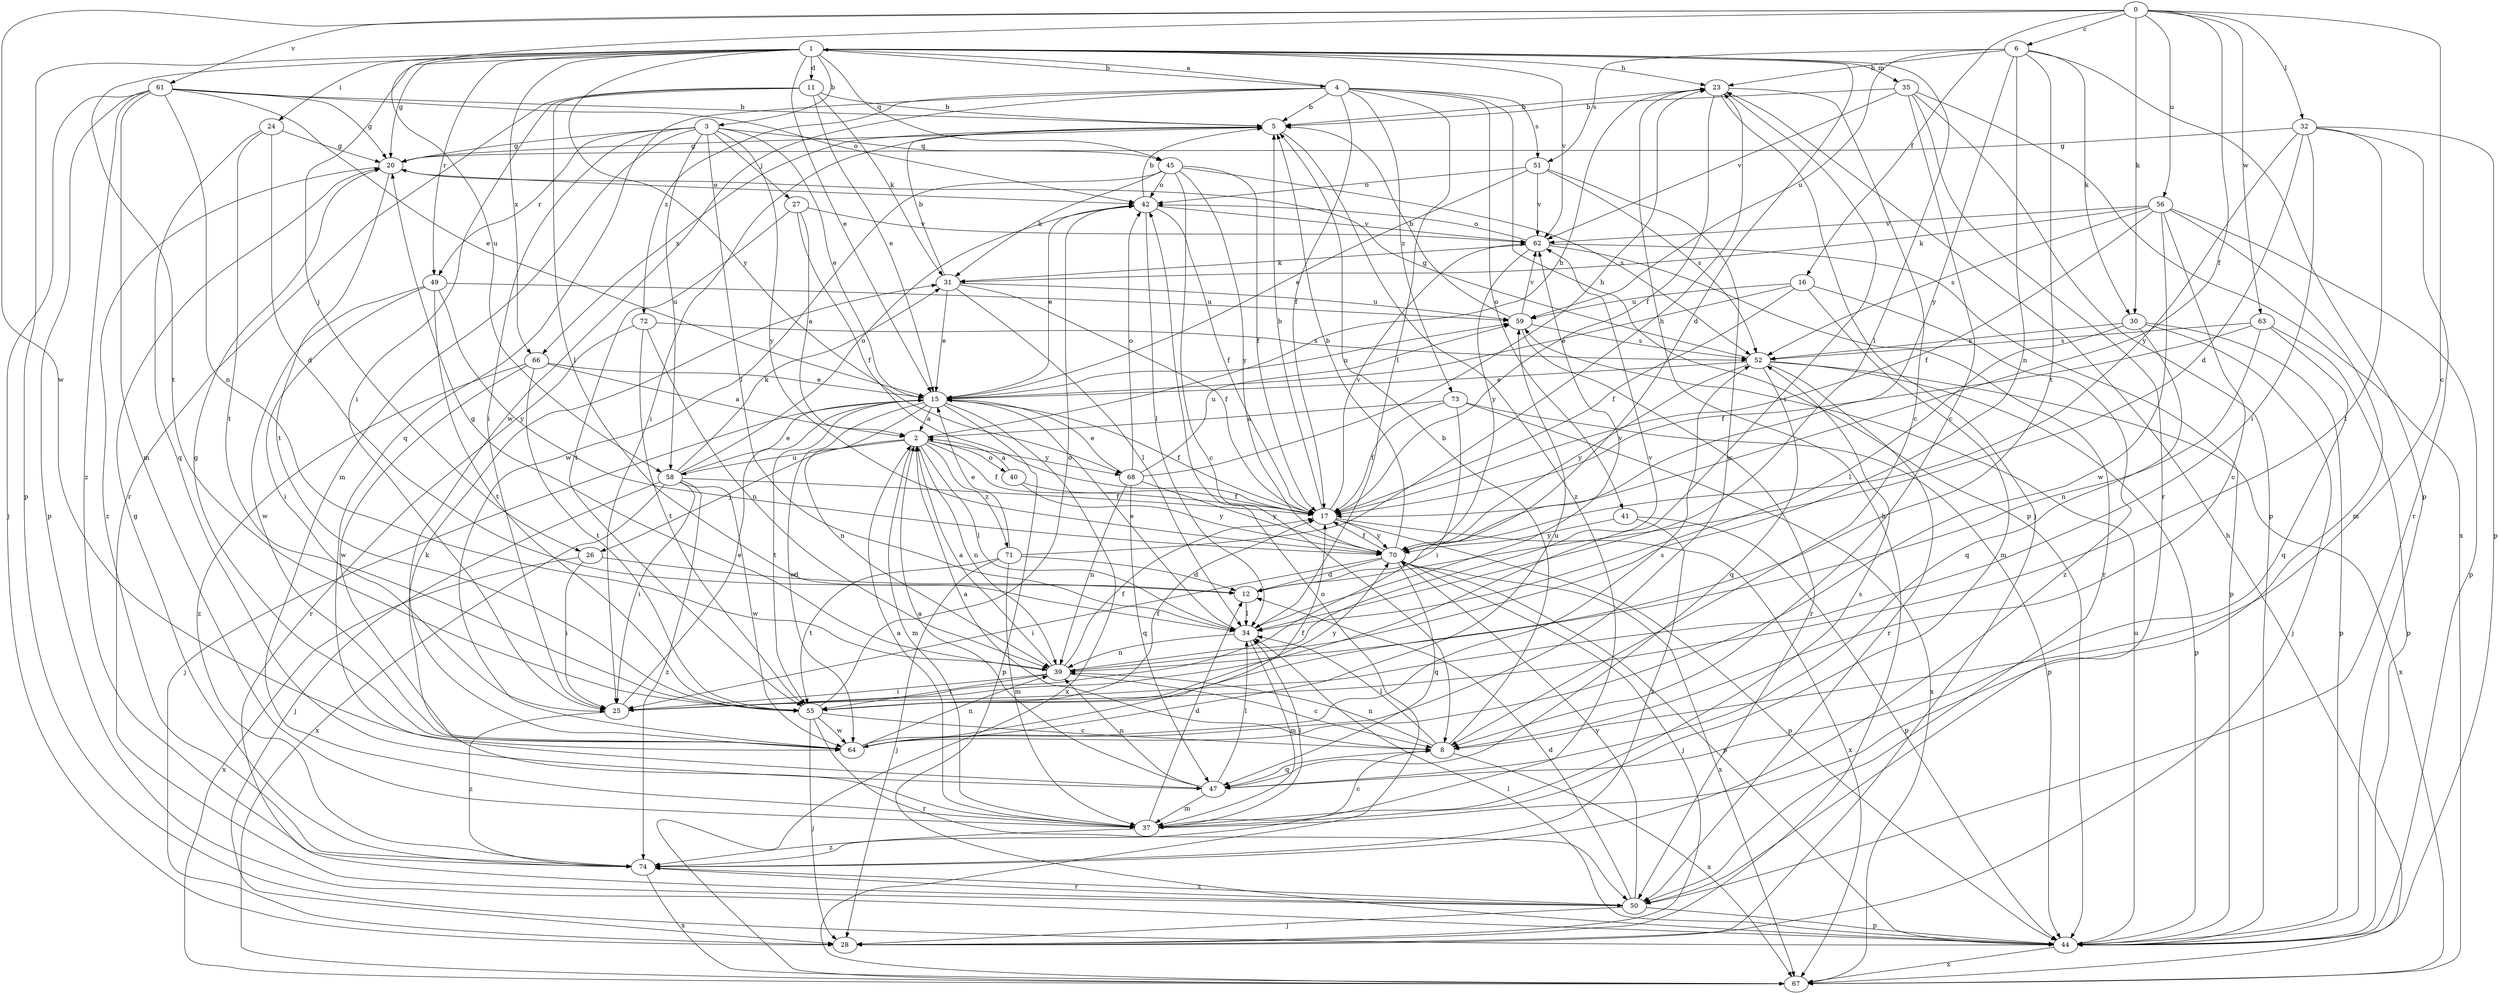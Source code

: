 strict digraph  {
0;
1;
2;
3;
4;
5;
6;
8;
11;
12;
15;
16;
17;
20;
23;
24;
25;
26;
27;
28;
30;
31;
32;
34;
35;
37;
39;
40;
41;
42;
44;
45;
47;
49;
50;
51;
52;
55;
56;
58;
59;
61;
62;
63;
64;
66;
67;
68;
70;
71;
72;
73;
74;
0 -> 6  [label=c];
0 -> 8  [label=c];
0 -> 16  [label=f];
0 -> 17  [label=f];
0 -> 30  [label=k];
0 -> 32  [label=l];
0 -> 56  [label=u];
0 -> 58  [label=u];
0 -> 61  [label=v];
0 -> 63  [label=w];
0 -> 64  [label=w];
1 -> 3  [label=b];
1 -> 4  [label=b];
1 -> 11  [label=d];
1 -> 12  [label=d];
1 -> 15  [label=e];
1 -> 20  [label=g];
1 -> 23  [label=h];
1 -> 24  [label=i];
1 -> 26  [label=j];
1 -> 34  [label=l];
1 -> 35  [label=m];
1 -> 44  [label=p];
1 -> 45  [label=q];
1 -> 49  [label=r];
1 -> 55  [label=t];
1 -> 62  [label=v];
1 -> 66  [label=x];
1 -> 68  [label=y];
2 -> 17  [label=f];
2 -> 23  [label=h];
2 -> 26  [label=j];
2 -> 34  [label=l];
2 -> 37  [label=m];
2 -> 39  [label=n];
2 -> 40  [label=o];
2 -> 58  [label=u];
2 -> 68  [label=y];
2 -> 71  [label=z];
3 -> 15  [label=e];
3 -> 20  [label=g];
3 -> 25  [label=i];
3 -> 27  [label=j];
3 -> 34  [label=l];
3 -> 37  [label=m];
3 -> 45  [label=q];
3 -> 49  [label=r];
3 -> 58  [label=u];
3 -> 70  [label=y];
4 -> 1  [label=a];
4 -> 5  [label=b];
4 -> 17  [label=f];
4 -> 34  [label=l];
4 -> 41  [label=o];
4 -> 44  [label=p];
4 -> 47  [label=q];
4 -> 51  [label=s];
4 -> 64  [label=w];
4 -> 72  [label=z];
4 -> 73  [label=z];
5 -> 20  [label=g];
5 -> 25  [label=i];
5 -> 66  [label=x];
5 -> 74  [label=z];
6 -> 23  [label=h];
6 -> 30  [label=k];
6 -> 39  [label=n];
6 -> 44  [label=p];
6 -> 51  [label=s];
6 -> 55  [label=t];
6 -> 59  [label=u];
6 -> 70  [label=y];
8 -> 2  [label=a];
8 -> 5  [label=b];
8 -> 34  [label=l];
8 -> 39  [label=n];
8 -> 47  [label=q];
8 -> 67  [label=x];
11 -> 5  [label=b];
11 -> 15  [label=e];
11 -> 25  [label=i];
11 -> 31  [label=k];
11 -> 34  [label=l];
11 -> 50  [label=r];
12 -> 34  [label=l];
15 -> 2  [label=a];
15 -> 17  [label=f];
15 -> 28  [label=j];
15 -> 39  [label=n];
15 -> 44  [label=p];
15 -> 55  [label=t];
15 -> 59  [label=u];
15 -> 64  [label=w];
15 -> 67  [label=x];
16 -> 15  [label=e];
16 -> 17  [label=f];
16 -> 37  [label=m];
16 -> 59  [label=u];
16 -> 74  [label=z];
17 -> 5  [label=b];
17 -> 44  [label=p];
17 -> 62  [label=v];
17 -> 67  [label=x];
17 -> 70  [label=y];
20 -> 42  [label=o];
20 -> 55  [label=t];
20 -> 74  [label=z];
23 -> 5  [label=b];
23 -> 8  [label=c];
23 -> 17  [label=f];
23 -> 25  [label=i];
23 -> 28  [label=j];
24 -> 12  [label=d];
24 -> 20  [label=g];
24 -> 47  [label=q];
24 -> 55  [label=t];
25 -> 15  [label=e];
25 -> 74  [label=z];
26 -> 12  [label=d];
26 -> 25  [label=i];
26 -> 67  [label=x];
27 -> 2  [label=a];
27 -> 17  [label=f];
27 -> 55  [label=t];
27 -> 62  [label=v];
28 -> 23  [label=h];
30 -> 28  [label=j];
30 -> 34  [label=l];
30 -> 44  [label=p];
30 -> 47  [label=q];
30 -> 52  [label=s];
31 -> 5  [label=b];
31 -> 15  [label=e];
31 -> 17  [label=f];
31 -> 34  [label=l];
31 -> 59  [label=u];
32 -> 12  [label=d];
32 -> 20  [label=g];
32 -> 25  [label=i];
32 -> 44  [label=p];
32 -> 50  [label=r];
32 -> 55  [label=t];
32 -> 70  [label=y];
34 -> 15  [label=e];
34 -> 37  [label=m];
34 -> 39  [label=n];
34 -> 62  [label=v];
35 -> 5  [label=b];
35 -> 8  [label=c];
35 -> 44  [label=p];
35 -> 50  [label=r];
35 -> 62  [label=v];
35 -> 67  [label=x];
37 -> 2  [label=a];
37 -> 8  [label=c];
37 -> 12  [label=d];
37 -> 31  [label=k];
37 -> 34  [label=l];
37 -> 52  [label=s];
37 -> 74  [label=z];
39 -> 2  [label=a];
39 -> 8  [label=c];
39 -> 17  [label=f];
39 -> 20  [label=g];
39 -> 25  [label=i];
39 -> 55  [label=t];
39 -> 62  [label=v];
40 -> 2  [label=a];
40 -> 17  [label=f];
40 -> 70  [label=y];
41 -> 44  [label=p];
41 -> 70  [label=y];
41 -> 74  [label=z];
42 -> 5  [label=b];
42 -> 15  [label=e];
42 -> 17  [label=f];
42 -> 34  [label=l];
42 -> 62  [label=v];
44 -> 34  [label=l];
44 -> 59  [label=u];
44 -> 67  [label=x];
45 -> 8  [label=c];
45 -> 17  [label=f];
45 -> 31  [label=k];
45 -> 42  [label=o];
45 -> 52  [label=s];
45 -> 64  [label=w];
45 -> 70  [label=y];
47 -> 2  [label=a];
47 -> 34  [label=l];
47 -> 37  [label=m];
47 -> 39  [label=n];
49 -> 25  [label=i];
49 -> 55  [label=t];
49 -> 59  [label=u];
49 -> 64  [label=w];
49 -> 70  [label=y];
50 -> 12  [label=d];
50 -> 28  [label=j];
50 -> 44  [label=p];
50 -> 70  [label=y];
50 -> 74  [label=z];
51 -> 15  [label=e];
51 -> 42  [label=o];
51 -> 52  [label=s];
51 -> 62  [label=v];
51 -> 64  [label=w];
52 -> 15  [label=e];
52 -> 20  [label=g];
52 -> 44  [label=p];
52 -> 47  [label=q];
52 -> 50  [label=r];
52 -> 67  [label=x];
52 -> 70  [label=y];
55 -> 8  [label=c];
55 -> 17  [label=f];
55 -> 28  [label=j];
55 -> 42  [label=o];
55 -> 50  [label=r];
55 -> 64  [label=w];
55 -> 70  [label=y];
56 -> 8  [label=c];
56 -> 17  [label=f];
56 -> 31  [label=k];
56 -> 37  [label=m];
56 -> 44  [label=p];
56 -> 52  [label=s];
56 -> 62  [label=v];
56 -> 64  [label=w];
58 -> 15  [label=e];
58 -> 17  [label=f];
58 -> 25  [label=i];
58 -> 28  [label=j];
58 -> 31  [label=k];
58 -> 42  [label=o];
58 -> 64  [label=w];
58 -> 67  [label=x];
58 -> 74  [label=z];
59 -> 5  [label=b];
59 -> 50  [label=r];
59 -> 52  [label=s];
59 -> 62  [label=v];
61 -> 5  [label=b];
61 -> 15  [label=e];
61 -> 20  [label=g];
61 -> 28  [label=j];
61 -> 37  [label=m];
61 -> 39  [label=n];
61 -> 42  [label=o];
61 -> 44  [label=p];
61 -> 74  [label=z];
62 -> 31  [label=k];
62 -> 42  [label=o];
62 -> 44  [label=p];
62 -> 50  [label=r];
62 -> 70  [label=y];
63 -> 17  [label=f];
63 -> 39  [label=n];
63 -> 44  [label=p];
63 -> 47  [label=q];
63 -> 52  [label=s];
64 -> 17  [label=f];
64 -> 20  [label=g];
64 -> 39  [label=n];
64 -> 52  [label=s];
64 -> 59  [label=u];
66 -> 2  [label=a];
66 -> 15  [label=e];
66 -> 55  [label=t];
66 -> 64  [label=w];
66 -> 74  [label=z];
67 -> 23  [label=h];
67 -> 42  [label=o];
68 -> 15  [label=e];
68 -> 23  [label=h];
68 -> 39  [label=n];
68 -> 42  [label=o];
68 -> 47  [label=q];
68 -> 59  [label=u];
68 -> 70  [label=y];
70 -> 5  [label=b];
70 -> 12  [label=d];
70 -> 17  [label=f];
70 -> 25  [label=i];
70 -> 28  [label=j];
70 -> 44  [label=p];
70 -> 47  [label=q];
70 -> 67  [label=x];
71 -> 12  [label=d];
71 -> 15  [label=e];
71 -> 23  [label=h];
71 -> 28  [label=j];
71 -> 37  [label=m];
71 -> 55  [label=t];
72 -> 39  [label=n];
72 -> 50  [label=r];
72 -> 52  [label=s];
72 -> 55  [label=t];
73 -> 2  [label=a];
73 -> 17  [label=f];
73 -> 25  [label=i];
73 -> 44  [label=p];
73 -> 67  [label=x];
74 -> 20  [label=g];
74 -> 50  [label=r];
74 -> 67  [label=x];
}
